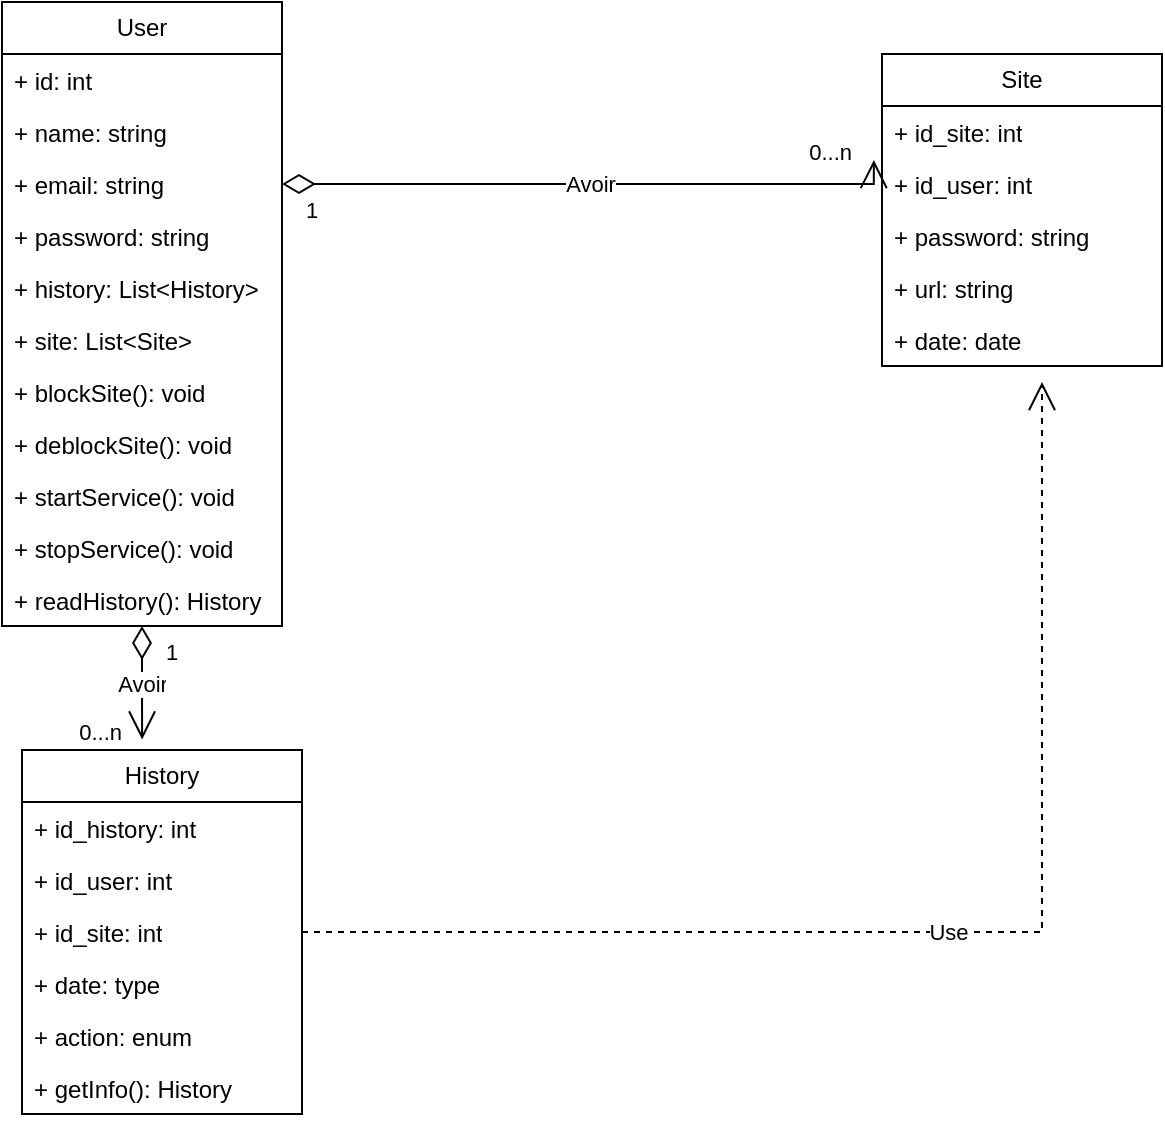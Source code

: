 <mxfile version="26.2.14">
  <diagram name="Page-1" id="e56a1550-8fbb-45ad-956c-1786394a9013">
    <mxGraphModel dx="1902" dy="1338" grid="1" gridSize="10" guides="1" tooltips="1" connect="1" arrows="1" fold="1" page="1" pageScale="1" pageWidth="1100" pageHeight="850" background="none" math="0" shadow="0">
      <root>
        <mxCell id="0" />
        <mxCell id="1" parent="0" />
        <mxCell id="Y_3D34oJ10O9MmJrEOkd-2" value="User" style="swimlane;fontStyle=0;childLayout=stackLayout;horizontal=1;startSize=26;fillColor=none;horizontalStack=0;resizeParent=1;resizeParentMax=0;resizeLast=0;collapsible=1;marginBottom=0;whiteSpace=wrap;html=1;" vertex="1" parent="1">
          <mxGeometry x="-630" y="-390" width="140" height="312" as="geometry" />
        </mxCell>
        <mxCell id="Y_3D34oJ10O9MmJrEOkd-3" value="+ id: int" style="text;strokeColor=none;fillColor=none;align=left;verticalAlign=top;spacingLeft=4;spacingRight=4;overflow=hidden;rotatable=0;points=[[0,0.5],[1,0.5]];portConstraint=eastwest;whiteSpace=wrap;html=1;" vertex="1" parent="Y_3D34oJ10O9MmJrEOkd-2">
          <mxGeometry y="26" width="140" height="26" as="geometry" />
        </mxCell>
        <mxCell id="Y_3D34oJ10O9MmJrEOkd-4" value="+ name: string" style="text;strokeColor=none;fillColor=none;align=left;verticalAlign=top;spacingLeft=4;spacingRight=4;overflow=hidden;rotatable=0;points=[[0,0.5],[1,0.5]];portConstraint=eastwest;whiteSpace=wrap;html=1;" vertex="1" parent="Y_3D34oJ10O9MmJrEOkd-2">
          <mxGeometry y="52" width="140" height="26" as="geometry" />
        </mxCell>
        <mxCell id="Y_3D34oJ10O9MmJrEOkd-5" value="+ email: string" style="text;strokeColor=none;fillColor=none;align=left;verticalAlign=top;spacingLeft=4;spacingRight=4;overflow=hidden;rotatable=0;points=[[0,0.5],[1,0.5]];portConstraint=eastwest;whiteSpace=wrap;html=1;" vertex="1" parent="Y_3D34oJ10O9MmJrEOkd-2">
          <mxGeometry y="78" width="140" height="26" as="geometry" />
        </mxCell>
        <mxCell id="Y_3D34oJ10O9MmJrEOkd-6" value="+ password: string" style="text;strokeColor=none;fillColor=none;align=left;verticalAlign=top;spacingLeft=4;spacingRight=4;overflow=hidden;rotatable=0;points=[[0,0.5],[1,0.5]];portConstraint=eastwest;whiteSpace=wrap;html=1;" vertex="1" parent="Y_3D34oJ10O9MmJrEOkd-2">
          <mxGeometry y="104" width="140" height="26" as="geometry" />
        </mxCell>
        <mxCell id="Y_3D34oJ10O9MmJrEOkd-7" value="+ history: List&amp;lt;History&amp;gt;" style="text;strokeColor=none;fillColor=none;align=left;verticalAlign=top;spacingLeft=4;spacingRight=4;overflow=hidden;rotatable=0;points=[[0,0.5],[1,0.5]];portConstraint=eastwest;whiteSpace=wrap;html=1;" vertex="1" parent="Y_3D34oJ10O9MmJrEOkd-2">
          <mxGeometry y="130" width="140" height="26" as="geometry" />
        </mxCell>
        <mxCell id="Y_3D34oJ10O9MmJrEOkd-23" value="+ site: List&amp;lt;Site&amp;gt;" style="text;strokeColor=none;fillColor=none;align=left;verticalAlign=top;spacingLeft=4;spacingRight=4;overflow=hidden;rotatable=0;points=[[0,0.5],[1,0.5]];portConstraint=eastwest;whiteSpace=wrap;html=1;" vertex="1" parent="Y_3D34oJ10O9MmJrEOkd-2">
          <mxGeometry y="156" width="140" height="26" as="geometry" />
        </mxCell>
        <mxCell id="Y_3D34oJ10O9MmJrEOkd-28" value="+ blockSite(): void" style="text;strokeColor=none;fillColor=none;align=left;verticalAlign=top;spacingLeft=4;spacingRight=4;overflow=hidden;rotatable=0;points=[[0,0.5],[1,0.5]];portConstraint=eastwest;whiteSpace=wrap;html=1;" vertex="1" parent="Y_3D34oJ10O9MmJrEOkd-2">
          <mxGeometry y="182" width="140" height="26" as="geometry" />
        </mxCell>
        <mxCell id="Y_3D34oJ10O9MmJrEOkd-29" value="+ deblockSite(): void" style="text;strokeColor=none;fillColor=none;align=left;verticalAlign=top;spacingLeft=4;spacingRight=4;overflow=hidden;rotatable=0;points=[[0,0.5],[1,0.5]];portConstraint=eastwest;whiteSpace=wrap;html=1;" vertex="1" parent="Y_3D34oJ10O9MmJrEOkd-2">
          <mxGeometry y="208" width="140" height="26" as="geometry" />
        </mxCell>
        <mxCell id="Y_3D34oJ10O9MmJrEOkd-30" value="+ startService(): void" style="text;strokeColor=none;fillColor=none;align=left;verticalAlign=top;spacingLeft=4;spacingRight=4;overflow=hidden;rotatable=0;points=[[0,0.5],[1,0.5]];portConstraint=eastwest;whiteSpace=wrap;html=1;" vertex="1" parent="Y_3D34oJ10O9MmJrEOkd-2">
          <mxGeometry y="234" width="140" height="26" as="geometry" />
        </mxCell>
        <mxCell id="Y_3D34oJ10O9MmJrEOkd-31" value="+ stopService(): void" style="text;strokeColor=none;fillColor=none;align=left;verticalAlign=top;spacingLeft=4;spacingRight=4;overflow=hidden;rotatable=0;points=[[0,0.5],[1,0.5]];portConstraint=eastwest;whiteSpace=wrap;html=1;" vertex="1" parent="Y_3D34oJ10O9MmJrEOkd-2">
          <mxGeometry y="260" width="140" height="26" as="geometry" />
        </mxCell>
        <mxCell id="Y_3D34oJ10O9MmJrEOkd-33" value="+ readHistory(): History " style="text;strokeColor=none;fillColor=none;align=left;verticalAlign=top;spacingLeft=4;spacingRight=4;overflow=hidden;rotatable=0;points=[[0,0.5],[1,0.5]];portConstraint=eastwest;whiteSpace=wrap;html=1;" vertex="1" parent="Y_3D34oJ10O9MmJrEOkd-2">
          <mxGeometry y="286" width="140" height="26" as="geometry" />
        </mxCell>
        <mxCell id="Y_3D34oJ10O9MmJrEOkd-8" value="History" style="swimlane;fontStyle=0;childLayout=stackLayout;horizontal=1;startSize=26;fillColor=none;horizontalStack=0;resizeParent=1;resizeParentMax=0;resizeLast=0;collapsible=1;marginBottom=0;whiteSpace=wrap;html=1;" vertex="1" parent="1">
          <mxGeometry x="-620" y="-16" width="140" height="182" as="geometry" />
        </mxCell>
        <mxCell id="Y_3D34oJ10O9MmJrEOkd-9" value="+ id_history: int" style="text;strokeColor=none;fillColor=none;align=left;verticalAlign=top;spacingLeft=4;spacingRight=4;overflow=hidden;rotatable=0;points=[[0,0.5],[1,0.5]];portConstraint=eastwest;whiteSpace=wrap;html=1;" vertex="1" parent="Y_3D34oJ10O9MmJrEOkd-8">
          <mxGeometry y="26" width="140" height="26" as="geometry" />
        </mxCell>
        <mxCell id="Y_3D34oJ10O9MmJrEOkd-26" value="+ id_user: int" style="text;strokeColor=none;fillColor=none;align=left;verticalAlign=top;spacingLeft=4;spacingRight=4;overflow=hidden;rotatable=0;points=[[0,0.5],[1,0.5]];portConstraint=eastwest;whiteSpace=wrap;html=1;" vertex="1" parent="Y_3D34oJ10O9MmJrEOkd-8">
          <mxGeometry y="52" width="140" height="26" as="geometry" />
        </mxCell>
        <mxCell id="Y_3D34oJ10O9MmJrEOkd-10" value="+ id_site: int" style="text;strokeColor=none;fillColor=none;align=left;verticalAlign=top;spacingLeft=4;spacingRight=4;overflow=hidden;rotatable=0;points=[[0,0.5],[1,0.5]];portConstraint=eastwest;whiteSpace=wrap;html=1;" vertex="1" parent="Y_3D34oJ10O9MmJrEOkd-8">
          <mxGeometry y="78" width="140" height="26" as="geometry" />
        </mxCell>
        <mxCell id="Y_3D34oJ10O9MmJrEOkd-11" value="+ date: type" style="text;strokeColor=none;fillColor=none;align=left;verticalAlign=top;spacingLeft=4;spacingRight=4;overflow=hidden;rotatable=0;points=[[0,0.5],[1,0.5]];portConstraint=eastwest;whiteSpace=wrap;html=1;" vertex="1" parent="Y_3D34oJ10O9MmJrEOkd-8">
          <mxGeometry y="104" width="140" height="26" as="geometry" />
        </mxCell>
        <mxCell id="Y_3D34oJ10O9MmJrEOkd-15" value="+ action: enum" style="text;strokeColor=none;fillColor=none;align=left;verticalAlign=top;spacingLeft=4;spacingRight=4;overflow=hidden;rotatable=0;points=[[0,0.5],[1,0.5]];portConstraint=eastwest;whiteSpace=wrap;html=1;" vertex="1" parent="Y_3D34oJ10O9MmJrEOkd-8">
          <mxGeometry y="130" width="140" height="26" as="geometry" />
        </mxCell>
        <mxCell id="Y_3D34oJ10O9MmJrEOkd-32" value="+ getInfo(): History" style="text;strokeColor=none;fillColor=none;align=left;verticalAlign=top;spacingLeft=4;spacingRight=4;overflow=hidden;rotatable=0;points=[[0,0.5],[1,0.5]];portConstraint=eastwest;whiteSpace=wrap;html=1;" vertex="1" parent="Y_3D34oJ10O9MmJrEOkd-8">
          <mxGeometry y="156" width="140" height="26" as="geometry" />
        </mxCell>
        <mxCell id="Y_3D34oJ10O9MmJrEOkd-12" value="Avoir" style="endArrow=open;html=1;endSize=12;startArrow=diamondThin;startSize=14;startFill=0;edgeStyle=orthogonalEdgeStyle;rounded=0;exitX=0.5;exitY=1;exitDx=0;exitDy=0;entryX=0.429;entryY=-0.029;entryDx=0;entryDy=0;entryPerimeter=0;" edge="1" parent="1" source="Y_3D34oJ10O9MmJrEOkd-2" target="Y_3D34oJ10O9MmJrEOkd-8">
          <mxGeometry relative="1" as="geometry">
            <mxPoint x="-720" y="-130" as="sourcePoint" />
            <mxPoint x="-560" y="-150" as="targetPoint" />
          </mxGeometry>
        </mxCell>
        <mxCell id="Y_3D34oJ10O9MmJrEOkd-13" value="&lt;div&gt;1&lt;/div&gt;&lt;div&gt;&lt;br&gt;&lt;/div&gt;" style="edgeLabel;resizable=0;html=1;align=left;verticalAlign=top;" connectable="0" vertex="1" parent="Y_3D34oJ10O9MmJrEOkd-12">
          <mxGeometry x="-1" relative="1" as="geometry">
            <mxPoint x="10" as="offset" />
          </mxGeometry>
        </mxCell>
        <mxCell id="Y_3D34oJ10O9MmJrEOkd-14" value="0...n" style="edgeLabel;resizable=0;html=1;align=right;verticalAlign=top;" connectable="0" vertex="1" parent="Y_3D34oJ10O9MmJrEOkd-12">
          <mxGeometry x="1" relative="1" as="geometry">
            <mxPoint x="-10" y="-17" as="offset" />
          </mxGeometry>
        </mxCell>
        <mxCell id="Y_3D34oJ10O9MmJrEOkd-16" value="&lt;div&gt;Site&lt;/div&gt;" style="swimlane;fontStyle=0;childLayout=stackLayout;horizontal=1;startSize=26;fillColor=none;horizontalStack=0;resizeParent=1;resizeParentMax=0;resizeLast=0;collapsible=1;marginBottom=0;whiteSpace=wrap;html=1;" vertex="1" parent="1">
          <mxGeometry x="-190" y="-364" width="140" height="156" as="geometry" />
        </mxCell>
        <mxCell id="Y_3D34oJ10O9MmJrEOkd-17" value="+ id_site: int" style="text;strokeColor=none;fillColor=none;align=left;verticalAlign=top;spacingLeft=4;spacingRight=4;overflow=hidden;rotatable=0;points=[[0,0.5],[1,0.5]];portConstraint=eastwest;whiteSpace=wrap;html=1;" vertex="1" parent="Y_3D34oJ10O9MmJrEOkd-16">
          <mxGeometry y="26" width="140" height="26" as="geometry" />
        </mxCell>
        <mxCell id="Y_3D34oJ10O9MmJrEOkd-18" value="+ id_user: int" style="text;strokeColor=none;fillColor=none;align=left;verticalAlign=top;spacingLeft=4;spacingRight=4;overflow=hidden;rotatable=0;points=[[0,0.5],[1,0.5]];portConstraint=eastwest;whiteSpace=wrap;html=1;" vertex="1" parent="Y_3D34oJ10O9MmJrEOkd-16">
          <mxGeometry y="52" width="140" height="26" as="geometry" />
        </mxCell>
        <mxCell id="Y_3D34oJ10O9MmJrEOkd-19" value="+ password: string" style="text;strokeColor=none;fillColor=none;align=left;verticalAlign=top;spacingLeft=4;spacingRight=4;overflow=hidden;rotatable=0;points=[[0,0.5],[1,0.5]];portConstraint=eastwest;whiteSpace=wrap;html=1;" vertex="1" parent="Y_3D34oJ10O9MmJrEOkd-16">
          <mxGeometry y="78" width="140" height="26" as="geometry" />
        </mxCell>
        <mxCell id="Y_3D34oJ10O9MmJrEOkd-24" value="+ url: string" style="text;strokeColor=none;fillColor=none;align=left;verticalAlign=top;spacingLeft=4;spacingRight=4;overflow=hidden;rotatable=0;points=[[0,0.5],[1,0.5]];portConstraint=eastwest;whiteSpace=wrap;html=1;" vertex="1" parent="Y_3D34oJ10O9MmJrEOkd-16">
          <mxGeometry y="104" width="140" height="26" as="geometry" />
        </mxCell>
        <mxCell id="Y_3D34oJ10O9MmJrEOkd-25" value="+ date: date" style="text;strokeColor=none;fillColor=none;align=left;verticalAlign=top;spacingLeft=4;spacingRight=4;overflow=hidden;rotatable=0;points=[[0,0.5],[1,0.5]];portConstraint=eastwest;whiteSpace=wrap;html=1;" vertex="1" parent="Y_3D34oJ10O9MmJrEOkd-16">
          <mxGeometry y="130" width="140" height="26" as="geometry" />
        </mxCell>
        <mxCell id="Y_3D34oJ10O9MmJrEOkd-20" value="Avoir" style="endArrow=open;html=1;endSize=12;startArrow=diamondThin;startSize=14;startFill=0;edgeStyle=orthogonalEdgeStyle;rounded=0;exitX=1;exitY=0.5;exitDx=0;exitDy=0;entryX=-0.029;entryY=1.038;entryDx=0;entryDy=0;entryPerimeter=0;" edge="1" parent="1" source="Y_3D34oJ10O9MmJrEOkd-5" target="Y_3D34oJ10O9MmJrEOkd-17">
          <mxGeometry relative="1" as="geometry">
            <mxPoint x="-550" y="-224" as="sourcePoint" />
            <mxPoint x="-550" y="-124" as="targetPoint" />
            <Array as="points">
              <mxPoint x="-194" y="-299" />
            </Array>
          </mxGeometry>
        </mxCell>
        <mxCell id="Y_3D34oJ10O9MmJrEOkd-21" value="&lt;div&gt;1&lt;/div&gt;&lt;div&gt;&lt;br&gt;&lt;/div&gt;" style="edgeLabel;resizable=0;html=1;align=left;verticalAlign=top;" connectable="0" vertex="1" parent="Y_3D34oJ10O9MmJrEOkd-20">
          <mxGeometry x="-1" relative="1" as="geometry">
            <mxPoint x="10" as="offset" />
          </mxGeometry>
        </mxCell>
        <mxCell id="Y_3D34oJ10O9MmJrEOkd-22" value="0...n" style="edgeLabel;resizable=0;html=1;align=right;verticalAlign=top;" connectable="0" vertex="1" parent="Y_3D34oJ10O9MmJrEOkd-20">
          <mxGeometry x="1" relative="1" as="geometry">
            <mxPoint x="-10" y="-17" as="offset" />
          </mxGeometry>
        </mxCell>
        <mxCell id="Y_3D34oJ10O9MmJrEOkd-27" value="Use" style="endArrow=open;endSize=12;dashed=1;html=1;rounded=0;exitX=1;exitY=0.5;exitDx=0;exitDy=0;" edge="1" parent="1" source="Y_3D34oJ10O9MmJrEOkd-10">
          <mxGeometry width="160" relative="1" as="geometry">
            <mxPoint x="-480" y="-40" as="sourcePoint" />
            <mxPoint x="-110" y="-200" as="targetPoint" />
            <Array as="points">
              <mxPoint x="-110" y="75" />
            </Array>
          </mxGeometry>
        </mxCell>
      </root>
    </mxGraphModel>
  </diagram>
</mxfile>
